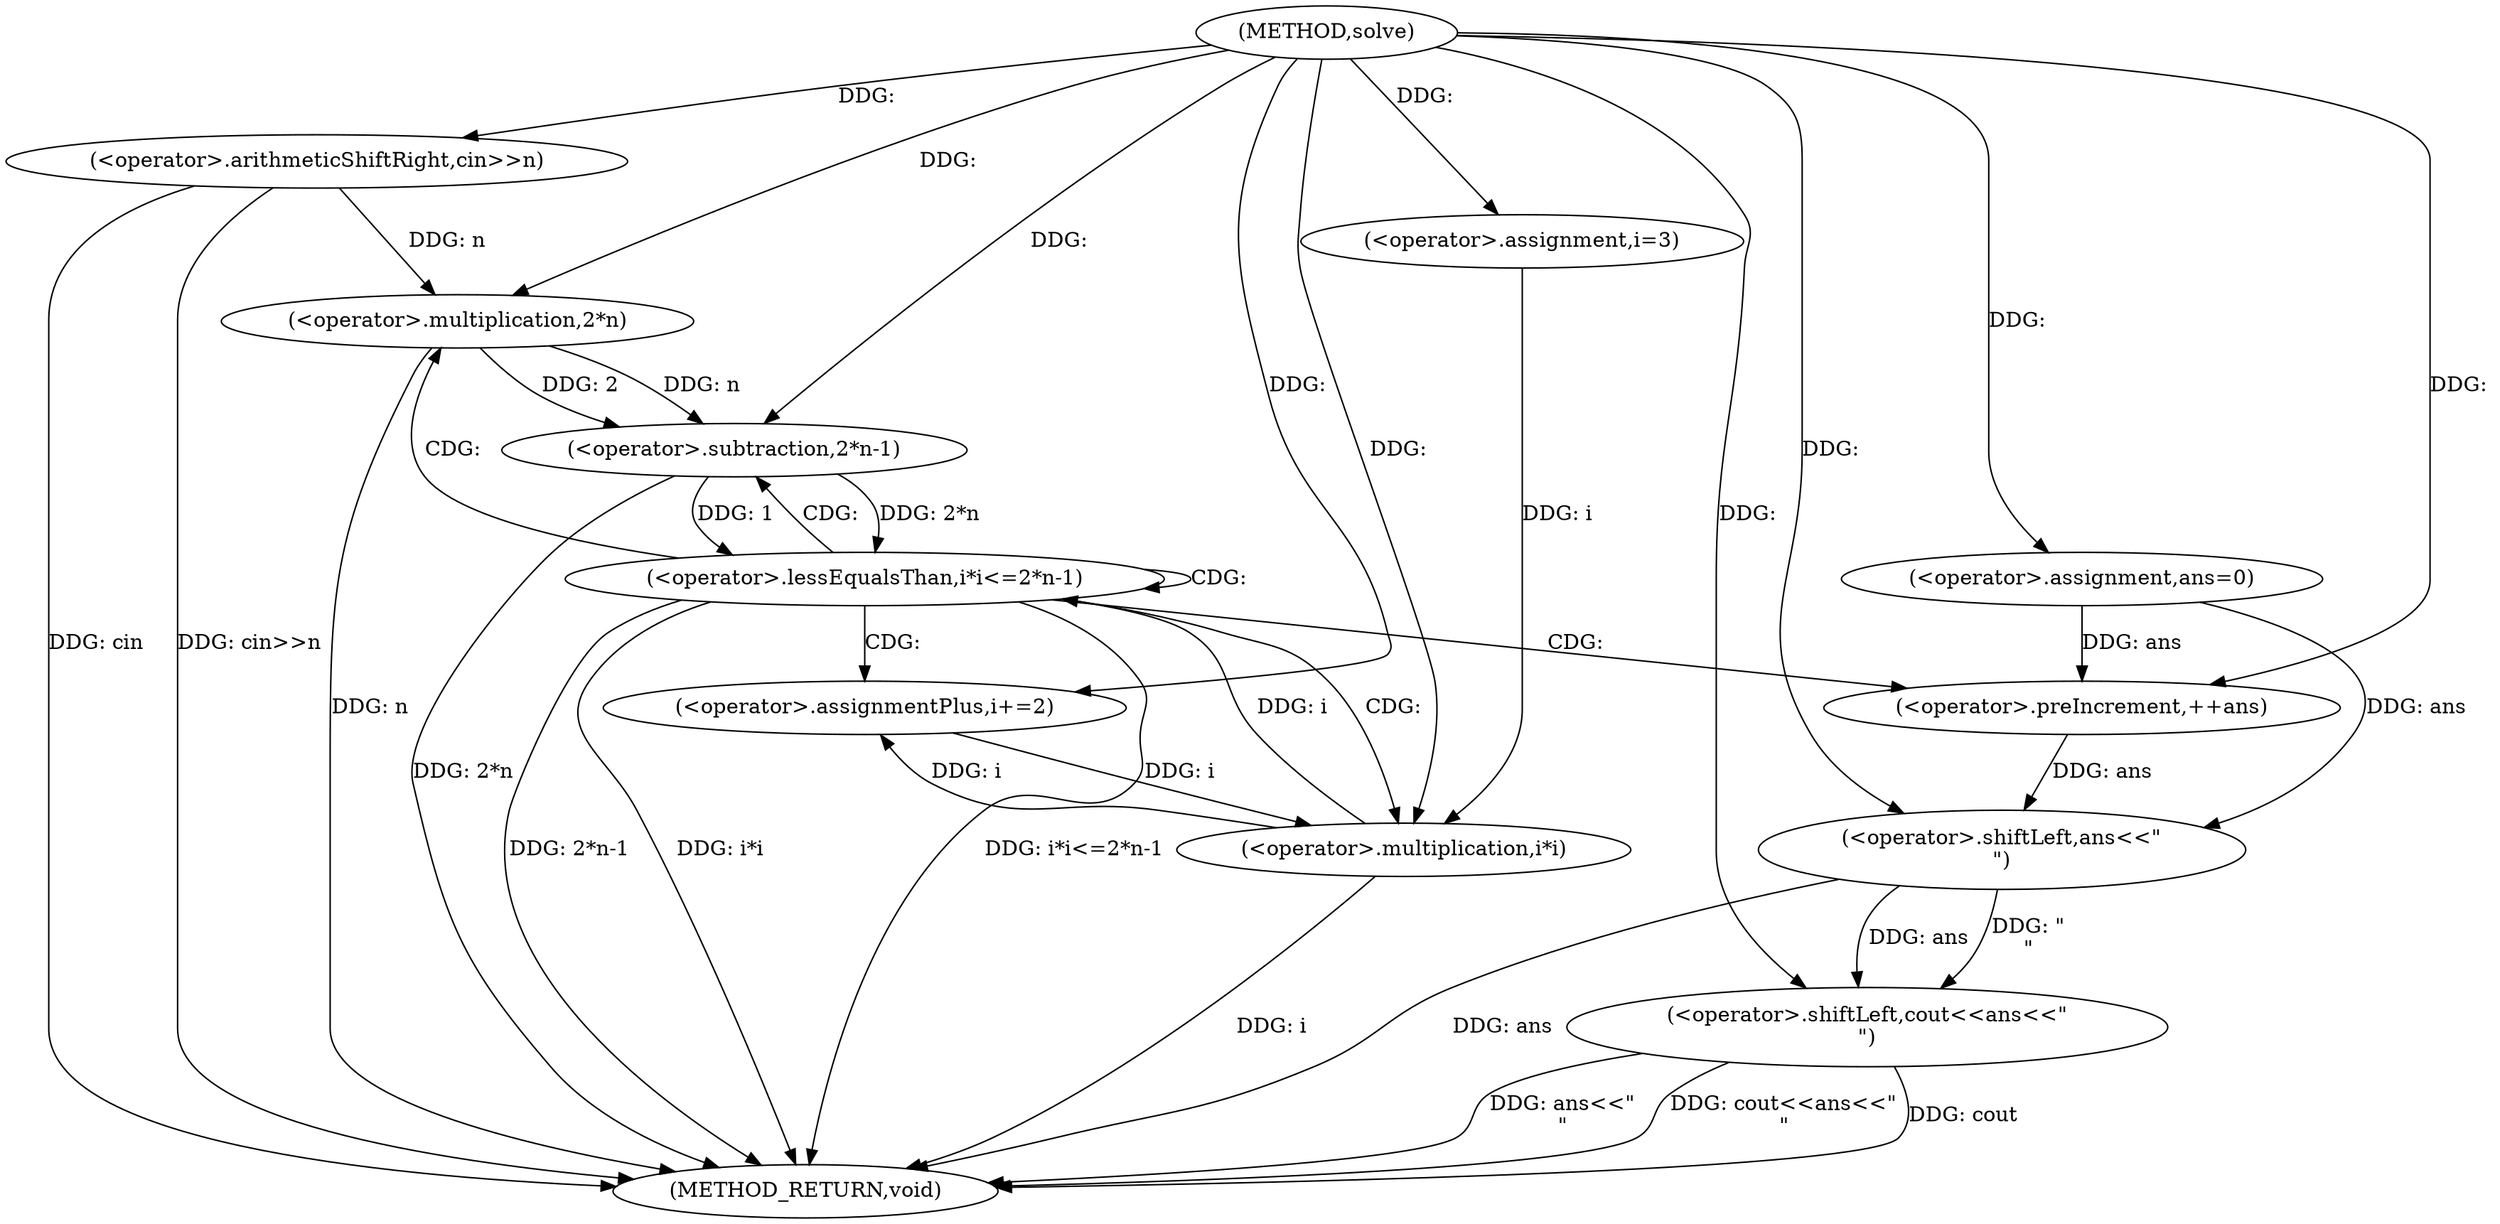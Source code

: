digraph "solve" {  
"1000115" [label = "(METHOD,solve)" ]
"1000150" [label = "(METHOD_RETURN,void)" ]
"1000118" [label = "(<operator>.arithmeticShiftRight,cin>>n)" ]
"1000122" [label = "(<operator>.assignment,ans=0)" ]
"1000145" [label = "(<operator>.shiftLeft,cout<<ans<<\"\n\")" ]
"1000127" [label = "(<operator>.assignment,i=3)" ]
"1000130" [label = "(<operator>.lessEqualsThan,i*i<=2*n-1)" ]
"1000139" [label = "(<operator>.assignmentPlus,i+=2)" ]
"1000143" [label = "(<operator>.preIncrement,++ans)" ]
"1000147" [label = "(<operator>.shiftLeft,ans<<\"\n\")" ]
"1000131" [label = "(<operator>.multiplication,i*i)" ]
"1000134" [label = "(<operator>.subtraction,2*n-1)" ]
"1000135" [label = "(<operator>.multiplication,2*n)" ]
  "1000118" -> "1000150"  [ label = "DDG: cin>>n"] 
  "1000131" -> "1000150"  [ label = "DDG: i"] 
  "1000130" -> "1000150"  [ label = "DDG: i*i"] 
  "1000135" -> "1000150"  [ label = "DDG: n"] 
  "1000134" -> "1000150"  [ label = "DDG: 2*n"] 
  "1000130" -> "1000150"  [ label = "DDG: 2*n-1"] 
  "1000130" -> "1000150"  [ label = "DDG: i*i<=2*n-1"] 
  "1000147" -> "1000150"  [ label = "DDG: ans"] 
  "1000145" -> "1000150"  [ label = "DDG: ans<<\"\n\""] 
  "1000145" -> "1000150"  [ label = "DDG: cout<<ans<<\"\n\""] 
  "1000118" -> "1000150"  [ label = "DDG: cin"] 
  "1000145" -> "1000150"  [ label = "DDG: cout"] 
  "1000115" -> "1000122"  [ label = "DDG: "] 
  "1000115" -> "1000118"  [ label = "DDG: "] 
  "1000115" -> "1000127"  [ label = "DDG: "] 
  "1000115" -> "1000139"  [ label = "DDG: "] 
  "1000115" -> "1000145"  [ label = "DDG: "] 
  "1000147" -> "1000145"  [ label = "DDG: ans"] 
  "1000147" -> "1000145"  [ label = "DDG: \"\n\""] 
  "1000131" -> "1000130"  [ label = "DDG: i"] 
  "1000134" -> "1000130"  [ label = "DDG: 1"] 
  "1000134" -> "1000130"  [ label = "DDG: 2*n"] 
  "1000131" -> "1000139"  [ label = "DDG: i"] 
  "1000122" -> "1000147"  [ label = "DDG: ans"] 
  "1000143" -> "1000147"  [ label = "DDG: ans"] 
  "1000115" -> "1000147"  [ label = "DDG: "] 
  "1000127" -> "1000131"  [ label = "DDG: i"] 
  "1000139" -> "1000131"  [ label = "DDG: i"] 
  "1000115" -> "1000131"  [ label = "DDG: "] 
  "1000135" -> "1000134"  [ label = "DDG: n"] 
  "1000135" -> "1000134"  [ label = "DDG: 2"] 
  "1000115" -> "1000134"  [ label = "DDG: "] 
  "1000122" -> "1000143"  [ label = "DDG: ans"] 
  "1000115" -> "1000143"  [ label = "DDG: "] 
  "1000115" -> "1000135"  [ label = "DDG: "] 
  "1000118" -> "1000135"  [ label = "DDG: n"] 
  "1000130" -> "1000130"  [ label = "CDG: "] 
  "1000130" -> "1000139"  [ label = "CDG: "] 
  "1000130" -> "1000131"  [ label = "CDG: "] 
  "1000130" -> "1000135"  [ label = "CDG: "] 
  "1000130" -> "1000143"  [ label = "CDG: "] 
  "1000130" -> "1000134"  [ label = "CDG: "] 
}

